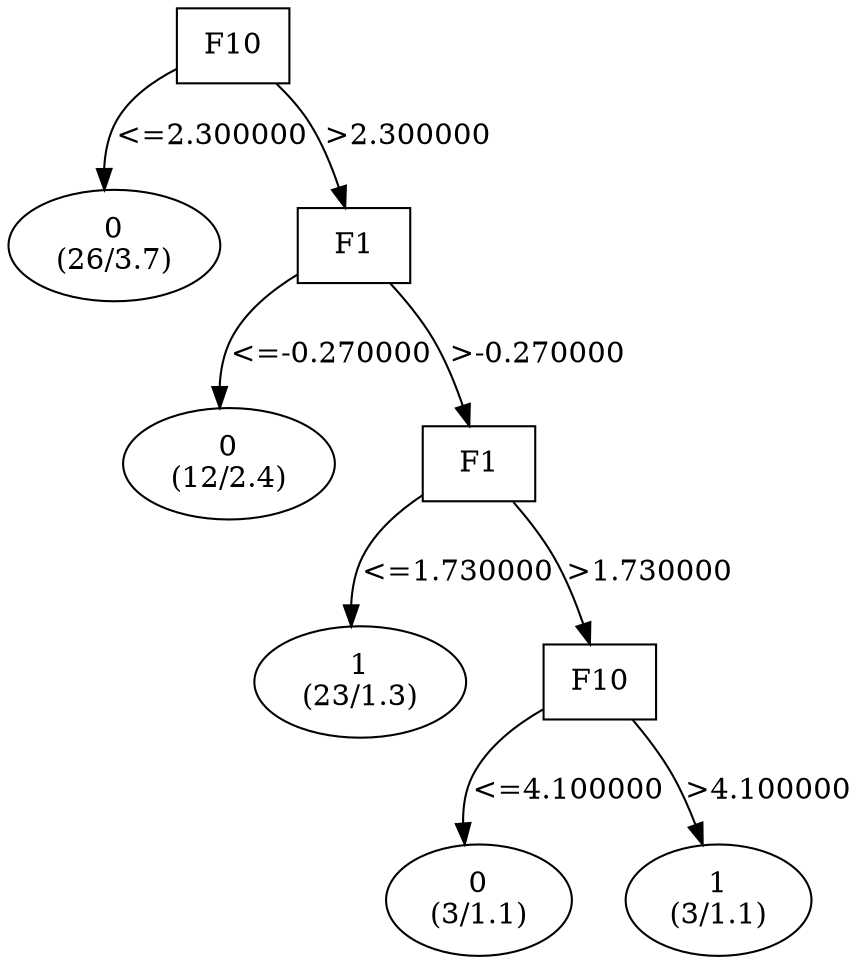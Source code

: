 digraph YaDT {
n0 [ shape=box, label="F10\n"]
n0 -> n1 [label="<=2.300000"]
n1 [ shape=ellipse, label="0\n(26/3.7)"]
n0 -> n2 [label=">2.300000"]
n2 [ shape=box, label="F1\n"]
n2 -> n3 [label="<=-0.270000"]
n3 [ shape=ellipse, label="0\n(12/2.4)"]
n2 -> n4 [label=">-0.270000"]
n4 [ shape=box, label="F1\n"]
n4 -> n5 [label="<=1.730000"]
n5 [ shape=ellipse, label="1\n(23/1.3)"]
n4 -> n6 [label=">1.730000"]
n6 [ shape=box, label="F10\n"]
n6 -> n7 [label="<=4.100000"]
n7 [ shape=ellipse, label="0\n(3/1.1)"]
n6 -> n8 [label=">4.100000"]
n8 [ shape=ellipse, label="1\n(3/1.1)"]
}
